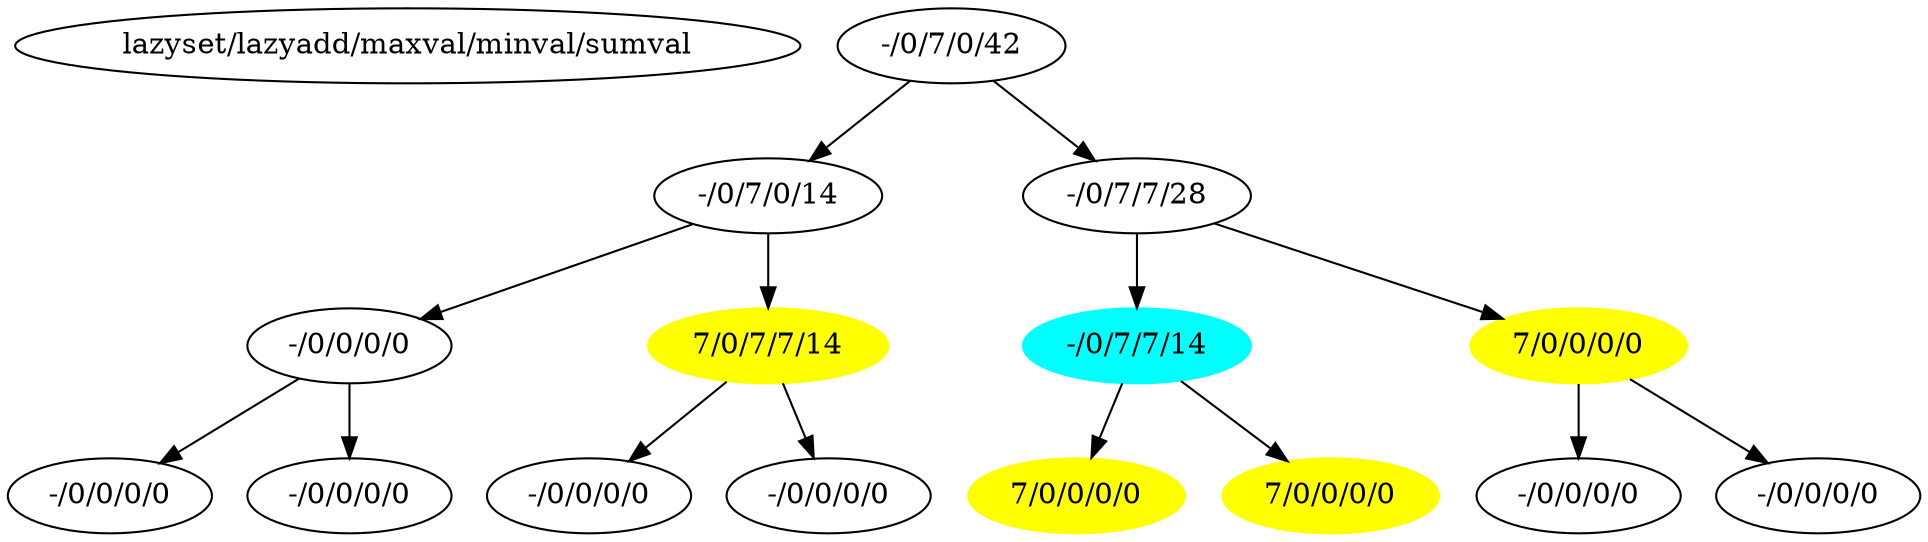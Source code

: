 digraph G{
0 [label="lazyset/lazyadd/maxval/minval/sumval"]
1 [label="-/0/7/0/42"]
2 [label="-/0/7/0/14"]
3 [label="-/0/7/7/28"]
4 [label="-/0/0/0/0"]
5 [label="7/0/7/7/14",style=filled,color="yellow"]
6 [label="-/0/7/7/14",style=filled,color="cyan"]
7 [label="7/0/0/0/0",style=filled,color="yellow"]
8 [label="-/0/0/0/0"]
9 [label="-/0/0/0/0"]
10 [label="-/0/0/0/0"]
11 [label="-/0/0/0/0"]
12 [label="7/0/0/0/0",style=filled,color="yellow"]
13 [label="7/0/0/0/0",style=filled,color="yellow"]
14 [label="-/0/0/0/0"]
15 [label="-/0/0/0/0"]
1 -> 2
1 -> 3
2 -> 4
2 -> 5
3 -> 6
3 -> 7
4 -> 8
4 -> 9
5 -> 10
5 -> 11
6 -> 12
6 -> 13
7 -> 14
7 -> 15
}

